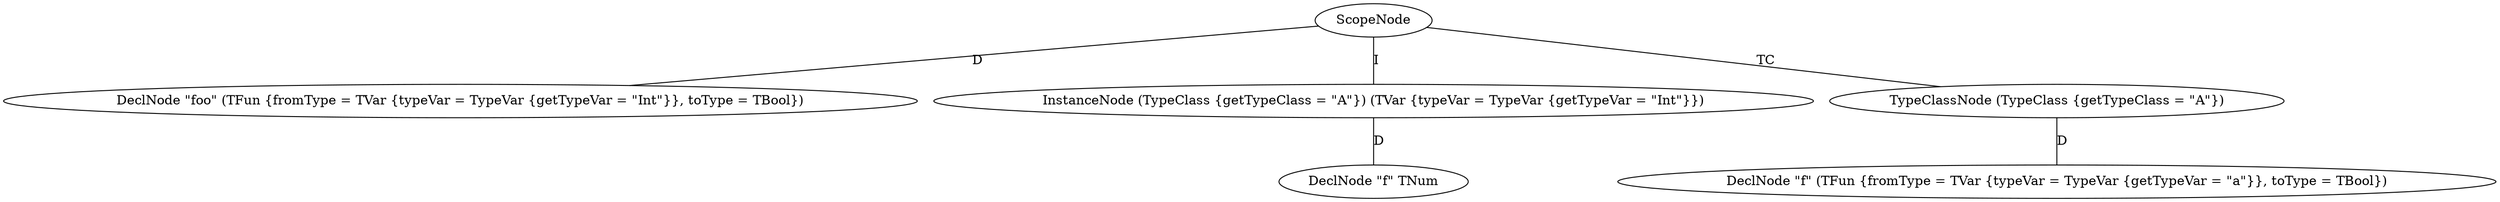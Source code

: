 graph {
    5 [label="DeclNode \"foo\" (TFun {fromType = TVar {typeVar = TypeVar {getTypeVar = \"Int\"}}, toType = TBool})"];
    4 [label="DeclNode \"f\" TNum"];
    3 [label="InstanceNode (TypeClass {getTypeClass = \"A\"}) (TVar {typeVar = TypeVar {getTypeVar = \"Int\"}})"];
    2 [label="DeclNode \"f\" (TFun {fromType = TVar {typeVar = TypeVar {getTypeVar = \"a\"}}, toType = TBool})"];
    1 [label="TypeClassNode (TypeClass {getTypeClass = \"A\"})"];
    0 [label=ScopeNode];
    0 -- 5 [label=D];
    3 -- 4 [label=D];
    0 -- 3 [label=I];
    1 -- 2 [label=D];
    0 -- 1 [label=TC];
}
